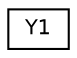 digraph "Graphical Class Hierarchy"
{
  edge [fontname="Helvetica",fontsize="10",labelfontname="Helvetica",labelfontsize="10"];
  node [fontname="Helvetica",fontsize="10",shape=record];
  rankdir="LR";
  Node0 [label="Y1",height=0.2,width=0.4,color="black", fillcolor="white", style="filled",URL="$struct_y1.html"];
}
